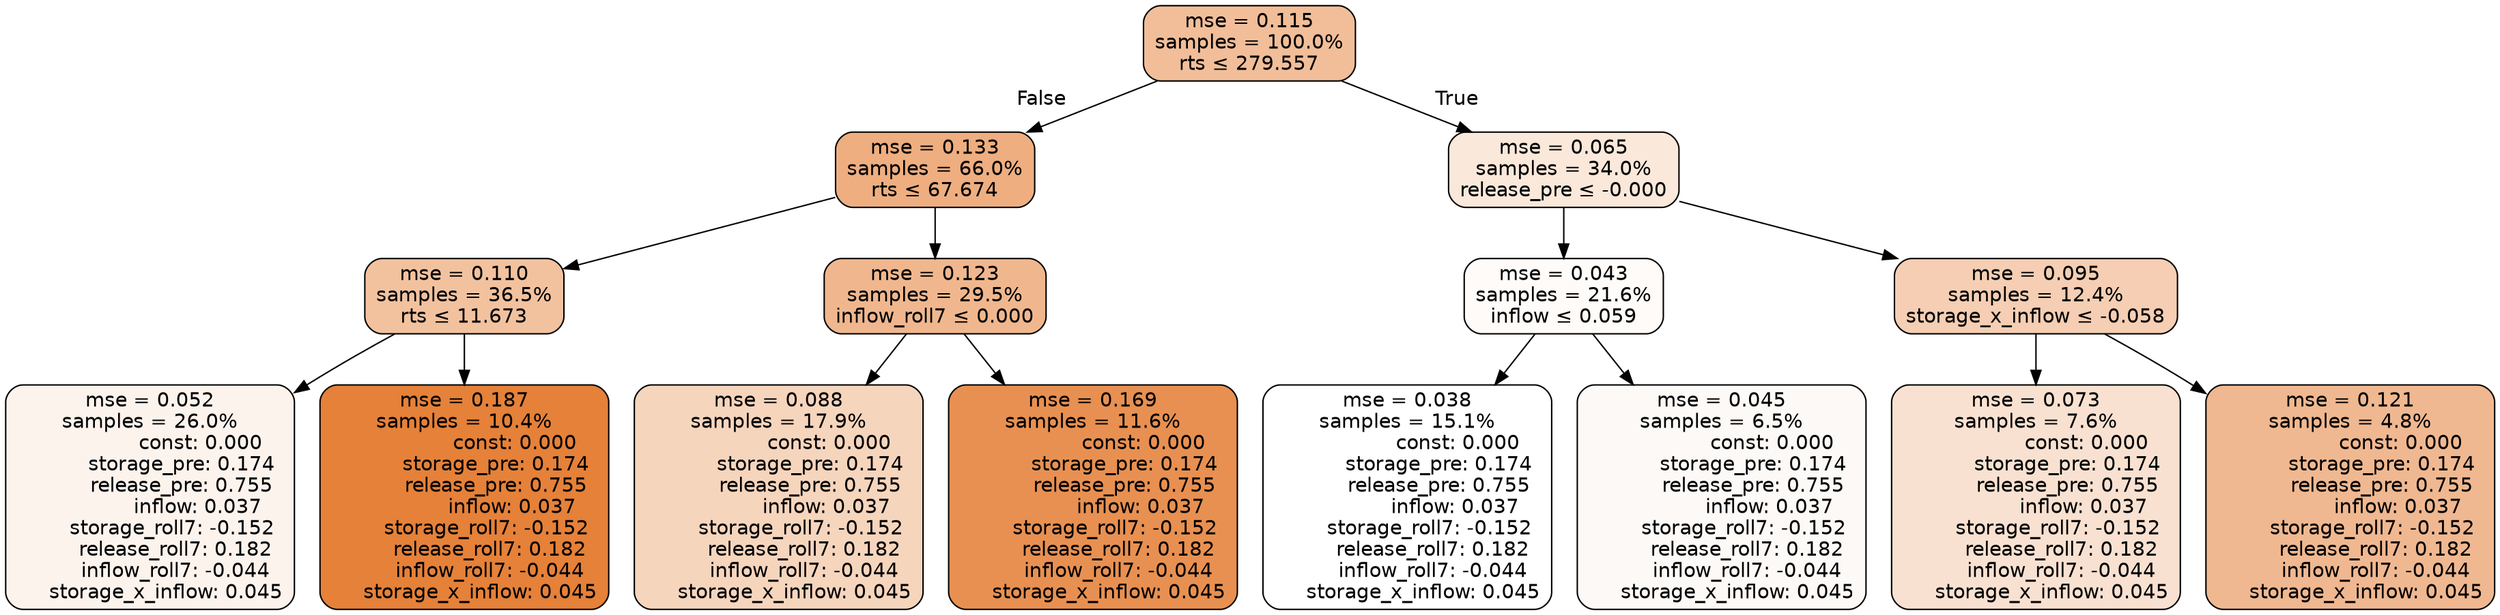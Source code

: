 digraph tree {
node [shape=rectangle, style="filled, rounded", color="black", fontname=helvetica] ;
edge [fontname=helvetica] ;
	"0" [label="mse = 0.115
samples = 100.0%
rts &le; 279.557", fillcolor="#f1be99"]
	"1" [label="mse = 0.133
samples = 66.0%
rts &le; 67.674", fillcolor="#eeae80"]
	"2" [label="mse = 0.110
samples = 36.5%
rts &le; 11.673", fillcolor="#f2c29f"]
	"3" [label="mse = 0.052
samples = 26.0%
                const: 0.000
          storage_pre: 0.174
          release_pre: 0.755
               inflow: 0.037
       storage_roll7: -0.152
        release_roll7: 0.182
        inflow_roll7: -0.044
     storage_x_inflow: 0.045", fillcolor="#fcf3ed"]
	"4" [label="mse = 0.187
samples = 10.4%
                const: 0.000
          storage_pre: 0.174
          release_pre: 0.755
               inflow: 0.037
       storage_roll7: -0.152
        release_roll7: 0.182
        inflow_roll7: -0.044
     storage_x_inflow: 0.045", fillcolor="#e58139"]
	"5" [label="mse = 0.123
samples = 29.5%
inflow_roll7 &le; 0.000", fillcolor="#f0b78e"]
	"6" [label="mse = 0.088
samples = 17.9%
                const: 0.000
          storage_pre: 0.174
          release_pre: 0.755
               inflow: 0.037
       storage_roll7: -0.152
        release_roll7: 0.182
        inflow_roll7: -0.044
     storage_x_inflow: 0.045", fillcolor="#f6d5bd"]
	"7" [label="mse = 0.169
samples = 11.6%
                const: 0.000
          storage_pre: 0.174
          release_pre: 0.755
               inflow: 0.037
       storage_roll7: -0.152
        release_roll7: 0.182
        inflow_roll7: -0.044
     storage_x_inflow: 0.045", fillcolor="#e89051"]
	"8" [label="mse = 0.065
samples = 34.0%
release_pre &le; -0.000", fillcolor="#fae8da"]
	"9" [label="mse = 0.043
samples = 21.6%
inflow &le; 0.059", fillcolor="#fefbf8"]
	"10" [label="mse = 0.038
samples = 15.1%
                const: 0.000
          storage_pre: 0.174
          release_pre: 0.755
               inflow: 0.037
       storage_roll7: -0.152
        release_roll7: 0.182
        inflow_roll7: -0.044
     storage_x_inflow: 0.045", fillcolor="#ffffff"]
	"11" [label="mse = 0.045
samples = 6.5%
                const: 0.000
          storage_pre: 0.174
          release_pre: 0.755
               inflow: 0.037
       storage_roll7: -0.152
        release_roll7: 0.182
        inflow_roll7: -0.044
     storage_x_inflow: 0.045", fillcolor="#fdf9f6"]
	"12" [label="mse = 0.095
samples = 12.4%
storage_x_inflow &le; -0.058", fillcolor="#f5ceb3"]
	"13" [label="mse = 0.073
samples = 7.6%
                const: 0.000
          storage_pre: 0.174
          release_pre: 0.755
               inflow: 0.037
       storage_roll7: -0.152
        release_roll7: 0.182
        inflow_roll7: -0.044
     storage_x_inflow: 0.045", fillcolor="#f8e1d1"]
	"14" [label="mse = 0.121
samples = 4.8%
                const: 0.000
          storage_pre: 0.174
          release_pre: 0.755
               inflow: 0.037
       storage_roll7: -0.152
        release_roll7: 0.182
        inflow_roll7: -0.044
     storage_x_inflow: 0.045", fillcolor="#f0b890"]

	"0" -> "1" [labeldistance=2.5, labelangle=45, headlabel="False"]
	"1" -> "2"
	"2" -> "3"
	"2" -> "4"
	"1" -> "5"
	"5" -> "6"
	"5" -> "7"
	"0" -> "8" [labeldistance=2.5, labelangle=-45, headlabel="True"]
	"8" -> "9"
	"9" -> "10"
	"9" -> "11"
	"8" -> "12"
	"12" -> "13"
	"12" -> "14"
}